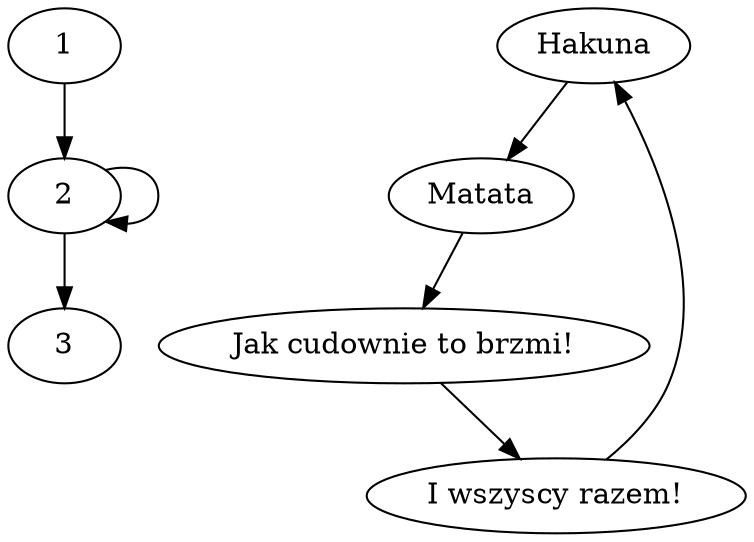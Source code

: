 digraph {
	2 -> 3
	2 -> 2
	1 -> 2
	Hakuna -> Matata
	Matata -> "Jak cudownie to brzmi!"
	"Jak cudownie to brzmi!" -> "I wszyscy razem!"
	"I wszyscy razem!" -> Hakuna
}
